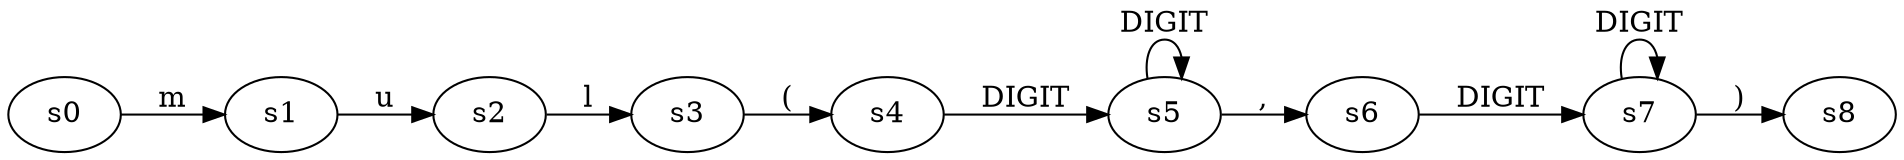 digraph regex {
  rankdir="LR";
s0 -> s1 [ label="m"]
s1 -> s2 [ label="u"]
s2 -> s3 [ label="l"]
s3 -> s4 [ label="("]
s4 -> s5 [ label="DIGIT"]
s5 -> s5 [ label="DIGIT"]
s5 -> s6 [ label=","]
s6 -> s7 [ label="DIGIT"]
s7 -> s7 [ label="DIGIT"]
s7 -> s8 [ label=")"]
}

